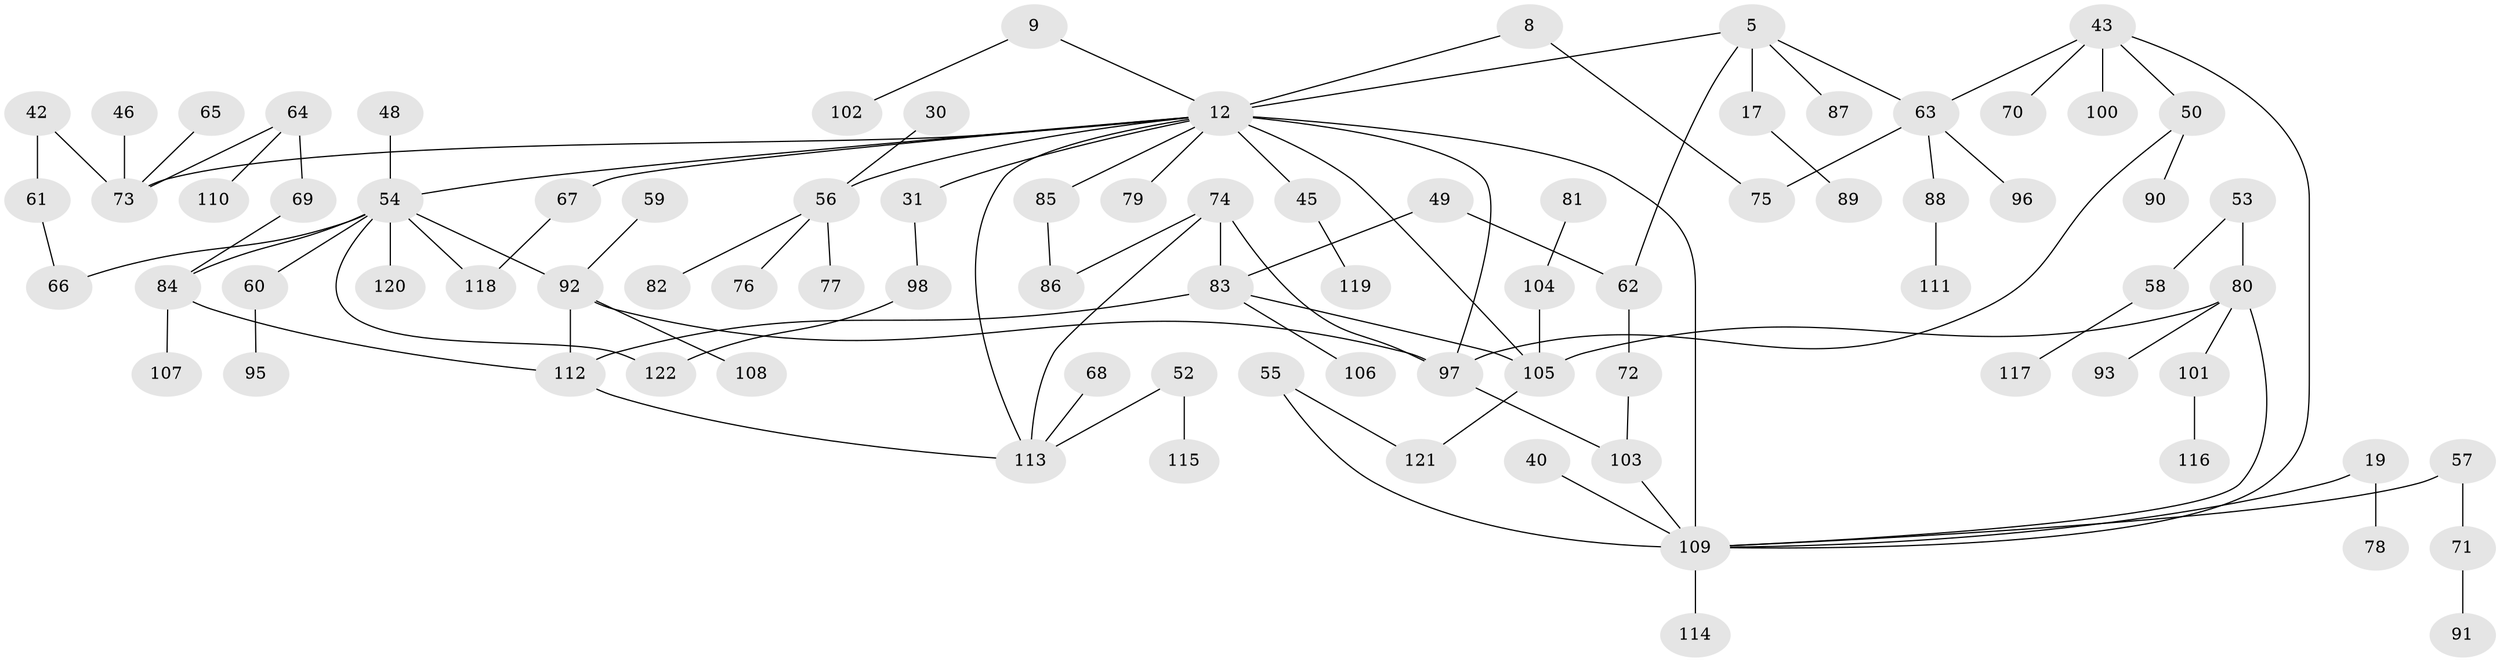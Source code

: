 // original degree distribution, {5: 0.03278688524590164, 7: 0.03278688524590164, 6: 0.01639344262295082, 2: 0.3360655737704918, 4: 0.12295081967213115, 3: 0.1557377049180328, 1: 0.30327868852459017}
// Generated by graph-tools (version 1.1) at 2025/45/03/04/25 21:45:28]
// undirected, 85 vertices, 103 edges
graph export_dot {
graph [start="1"]
  node [color=gray90,style=filled];
  5;
  8;
  9;
  12 [super="+4+2+3"];
  17;
  19;
  30;
  31;
  40;
  42;
  43 [super="+37"];
  45;
  46;
  48;
  49;
  50;
  52;
  53;
  54 [super="+25"];
  55;
  56 [super="+28"];
  57;
  58;
  59;
  60;
  61;
  62 [super="+22"];
  63 [super="+7"];
  64;
  65;
  66;
  67 [super="+16+13"];
  68;
  69;
  70;
  71;
  72;
  73 [super="+34+44"];
  74;
  75;
  76;
  77;
  78;
  79;
  80 [super="+41+38"];
  81;
  82;
  83 [super="+23"];
  84;
  85;
  86;
  87;
  88;
  89;
  90;
  91;
  92 [super="+35"];
  93;
  95;
  96;
  97 [super="+33+51"];
  98;
  100;
  101;
  102;
  103 [super="+94"];
  104 [super="+47"];
  105 [super="+39"];
  106;
  107;
  108;
  109 [super="+99+36"];
  110;
  111;
  112;
  113 [super="+29"];
  114;
  115;
  116;
  117;
  118;
  119;
  120;
  121;
  122;
  5 -- 17;
  5 -- 62 [weight=2];
  5 -- 63 [weight=2];
  5 -- 87;
  5 -- 12;
  8 -- 75;
  8 -- 12;
  9 -- 102;
  9 -- 12;
  12 -- 85;
  12 -- 109 [weight=4];
  12 -- 31;
  12 -- 79;
  12 -- 67 [weight=2];
  12 -- 45;
  12 -- 54;
  12 -- 56;
  12 -- 97 [weight=2];
  12 -- 105;
  12 -- 113;
  12 -- 73;
  17 -- 89;
  19 -- 78;
  19 -- 109;
  30 -- 56;
  31 -- 98;
  40 -- 109;
  42 -- 61;
  42 -- 73;
  43 -- 50;
  43 -- 70;
  43 -- 100;
  43 -- 109;
  43 -- 63;
  45 -- 119;
  46 -- 73;
  48 -- 54;
  49 -- 83;
  49 -- 62;
  50 -- 90;
  50 -- 97;
  52 -- 115;
  52 -- 113;
  53 -- 58;
  53 -- 80;
  54 -- 60;
  54 -- 84;
  54 -- 66;
  54 -- 118;
  54 -- 120;
  54 -- 122;
  54 -- 92;
  55 -- 121;
  55 -- 109;
  56 -- 77;
  56 -- 82;
  56 -- 76;
  57 -- 71;
  57 -- 109;
  58 -- 117;
  59 -- 92;
  60 -- 95;
  61 -- 66;
  62 -- 72;
  63 -- 96;
  63 -- 88;
  63 -- 75;
  64 -- 69;
  64 -- 110;
  64 -- 73;
  65 -- 73;
  67 -- 118;
  68 -- 113;
  69 -- 84;
  71 -- 91;
  72 -- 103;
  74 -- 86;
  74 -- 83;
  74 -- 97;
  74 -- 113;
  80 -- 101;
  80 -- 105;
  80 -- 93;
  80 -- 109;
  81 -- 104;
  83 -- 112;
  83 -- 106;
  83 -- 105;
  84 -- 107;
  84 -- 112;
  85 -- 86;
  88 -- 111;
  92 -- 112;
  92 -- 108;
  92 -- 97;
  97 -- 103;
  98 -- 122;
  101 -- 116;
  103 -- 109 [weight=2];
  104 -- 105;
  105 -- 121;
  109 -- 114;
  112 -- 113;
}
